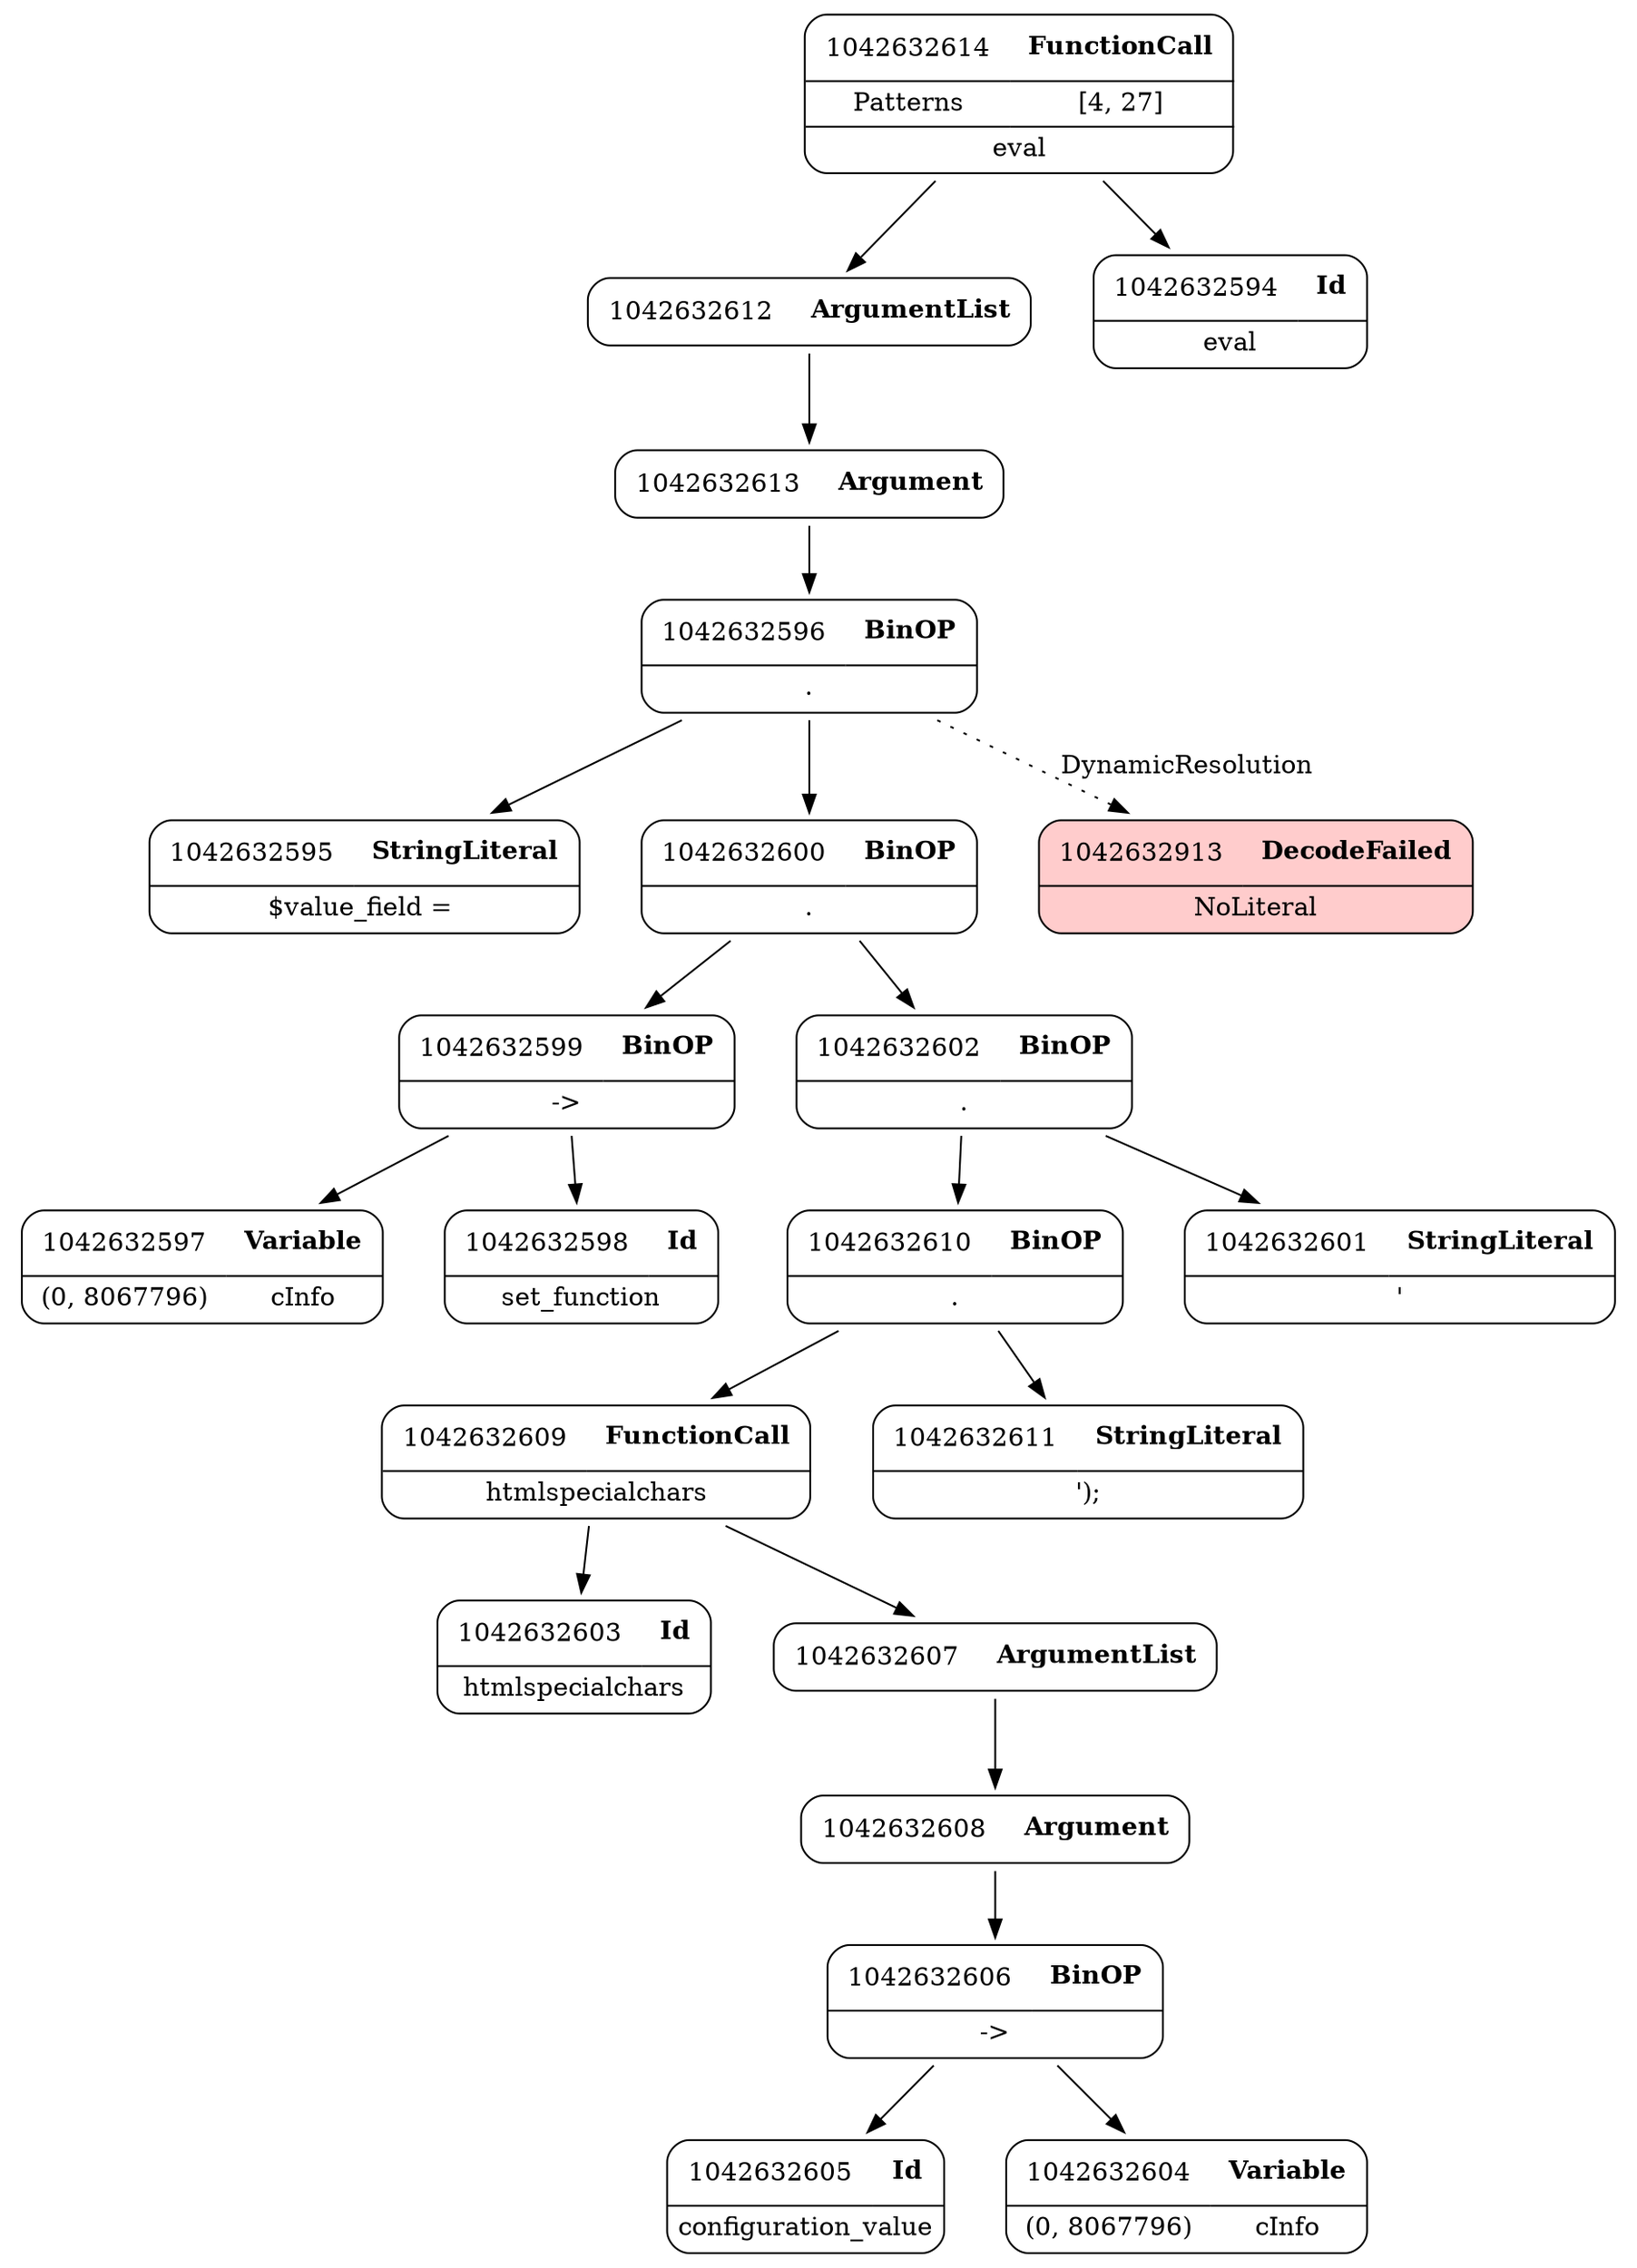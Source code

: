 digraph ast {
node [shape=none];
1042632613 [label=<<TABLE border='1' cellspacing='0' cellpadding='10' style='rounded' ><TR><TD border='0'>1042632613</TD><TD border='0'><B>Argument</B></TD></TR></TABLE>>];
1042632613 -> 1042632596 [weight=2];
1042632612 [label=<<TABLE border='1' cellspacing='0' cellpadding='10' style='rounded' ><TR><TD border='0'>1042632612</TD><TD border='0'><B>ArgumentList</B></TD></TR></TABLE>>];
1042632612 -> 1042632613 [weight=2];
1042632614 [label=<<TABLE border='1' cellspacing='0' cellpadding='10' style='rounded' ><TR><TD border='0'>1042632614</TD><TD border='0'><B>FunctionCall</B></TD></TR><HR/><TR><TD border='0' cellpadding='5'>Patterns</TD><TD border='0' cellpadding='5'>[4, 27]</TD></TR><HR/><TR><TD border='0' cellpadding='5' colspan='2'>eval</TD></TR></TABLE>>];
1042632614 -> 1042632594 [weight=2];
1042632614 -> 1042632612 [weight=2];
1042632609 [label=<<TABLE border='1' cellspacing='0' cellpadding='10' style='rounded' ><TR><TD border='0'>1042632609</TD><TD border='0'><B>FunctionCall</B></TD></TR><HR/><TR><TD border='0' cellpadding='5' colspan='2'>htmlspecialchars</TD></TR></TABLE>>];
1042632609 -> 1042632603 [weight=2];
1042632609 -> 1042632607 [weight=2];
1042632608 [label=<<TABLE border='1' cellspacing='0' cellpadding='10' style='rounded' ><TR><TD border='0'>1042632608</TD><TD border='0'><B>Argument</B></TD></TR></TABLE>>];
1042632608 -> 1042632606 [weight=2];
1042632611 [label=<<TABLE border='1' cellspacing='0' cellpadding='10' style='rounded' ><TR><TD border='0'>1042632611</TD><TD border='0'><B>StringLiteral</B></TD></TR><HR/><TR><TD border='0' cellpadding='5' colspan='2'>');</TD></TR></TABLE>>];
1042632610 [label=<<TABLE border='1' cellspacing='0' cellpadding='10' style='rounded' ><TR><TD border='0'>1042632610</TD><TD border='0'><B>BinOP</B></TD></TR><HR/><TR><TD border='0' cellpadding='5' colspan='2'>.</TD></TR></TABLE>>];
1042632610 -> 1042632609 [weight=2];
1042632610 -> 1042632611 [weight=2];
1042632597 [label=<<TABLE border='1' cellspacing='0' cellpadding='10' style='rounded' ><TR><TD border='0'>1042632597</TD><TD border='0'><B>Variable</B></TD></TR><HR/><TR><TD border='0' cellpadding='5'>(0, 8067796)</TD><TD border='0' cellpadding='5'>cInfo</TD></TR></TABLE>>];
1042632596 [label=<<TABLE border='1' cellspacing='0' cellpadding='10' style='rounded' ><TR><TD border='0'>1042632596</TD><TD border='0'><B>BinOP</B></TD></TR><HR/><TR><TD border='0' cellpadding='5' colspan='2'>.</TD></TR></TABLE>>];
1042632596 -> 1042632595 [weight=2];
1042632596 -> 1042632600 [weight=2];
1042632596 -> 1042632913 [style=dotted,label=DynamicResolution];
1042632599 [label=<<TABLE border='1' cellspacing='0' cellpadding='10' style='rounded' ><TR><TD border='0'>1042632599</TD><TD border='0'><B>BinOP</B></TD></TR><HR/><TR><TD border='0' cellpadding='5' colspan='2'>-&gt;</TD></TR></TABLE>>];
1042632599 -> 1042632597 [weight=2];
1042632599 -> 1042632598 [weight=2];
1042632598 [label=<<TABLE border='1' cellspacing='0' cellpadding='10' style='rounded' ><TR><TD border='0'>1042632598</TD><TD border='0'><B>Id</B></TD></TR><HR/><TR><TD border='0' cellpadding='5' colspan='2'>set_function</TD></TR></TABLE>>];
1042632913 [label=<<TABLE border='1' cellspacing='0' cellpadding='10' style='rounded' bgcolor='#FFCCCC' ><TR><TD border='0'>1042632913</TD><TD border='0'><B>DecodeFailed</B></TD></TR><HR/><TR><TD border='0' cellpadding='5' colspan='2'>NoLiteral</TD></TR></TABLE>>];
1042632595 [label=<<TABLE border='1' cellspacing='0' cellpadding='10' style='rounded' ><TR><TD border='0'>1042632595</TD><TD border='0'><B>StringLiteral</B></TD></TR><HR/><TR><TD border='0' cellpadding='5' colspan='2'>$value_field = </TD></TR></TABLE>>];
1042632594 [label=<<TABLE border='1' cellspacing='0' cellpadding='10' style='rounded' ><TR><TD border='0'>1042632594</TD><TD border='0'><B>Id</B></TD></TR><HR/><TR><TD border='0' cellpadding='5' colspan='2'>eval</TD></TR></TABLE>>];
1042632605 [label=<<TABLE border='1' cellspacing='0' cellpadding='10' style='rounded' ><TR><TD border='0'>1042632605</TD><TD border='0'><B>Id</B></TD></TR><HR/><TR><TD border='0' cellpadding='5' colspan='2'>configuration_value</TD></TR></TABLE>>];
1042632604 [label=<<TABLE border='1' cellspacing='0' cellpadding='10' style='rounded' ><TR><TD border='0'>1042632604</TD><TD border='0'><B>Variable</B></TD></TR><HR/><TR><TD border='0' cellpadding='5'>(0, 8067796)</TD><TD border='0' cellpadding='5'>cInfo</TD></TR></TABLE>>];
1042632607 [label=<<TABLE border='1' cellspacing='0' cellpadding='10' style='rounded' ><TR><TD border='0'>1042632607</TD><TD border='0'><B>ArgumentList</B></TD></TR></TABLE>>];
1042632607 -> 1042632608 [weight=2];
1042632606 [label=<<TABLE border='1' cellspacing='0' cellpadding='10' style='rounded' ><TR><TD border='0'>1042632606</TD><TD border='0'><B>BinOP</B></TD></TR><HR/><TR><TD border='0' cellpadding='5' colspan='2'>-&gt;</TD></TR></TABLE>>];
1042632606 -> 1042632604 [weight=2];
1042632606 -> 1042632605 [weight=2];
1042632601 [label=<<TABLE border='1' cellspacing='0' cellpadding='10' style='rounded' ><TR><TD border='0'>1042632601</TD><TD border='0'><B>StringLiteral</B></TD></TR><HR/><TR><TD border='0' cellpadding='5' colspan='2'>'</TD></TR></TABLE>>];
1042632600 [label=<<TABLE border='1' cellspacing='0' cellpadding='10' style='rounded' ><TR><TD border='0'>1042632600</TD><TD border='0'><B>BinOP</B></TD></TR><HR/><TR><TD border='0' cellpadding='5' colspan='2'>.</TD></TR></TABLE>>];
1042632600 -> 1042632599 [weight=2];
1042632600 -> 1042632602 [weight=2];
1042632603 [label=<<TABLE border='1' cellspacing='0' cellpadding='10' style='rounded' ><TR><TD border='0'>1042632603</TD><TD border='0'><B>Id</B></TD></TR><HR/><TR><TD border='0' cellpadding='5' colspan='2'>htmlspecialchars</TD></TR></TABLE>>];
1042632602 [label=<<TABLE border='1' cellspacing='0' cellpadding='10' style='rounded' ><TR><TD border='0'>1042632602</TD><TD border='0'><B>BinOP</B></TD></TR><HR/><TR><TD border='0' cellpadding='5' colspan='2'>.</TD></TR></TABLE>>];
1042632602 -> 1042632601 [weight=2];
1042632602 -> 1042632610 [weight=2];
}
